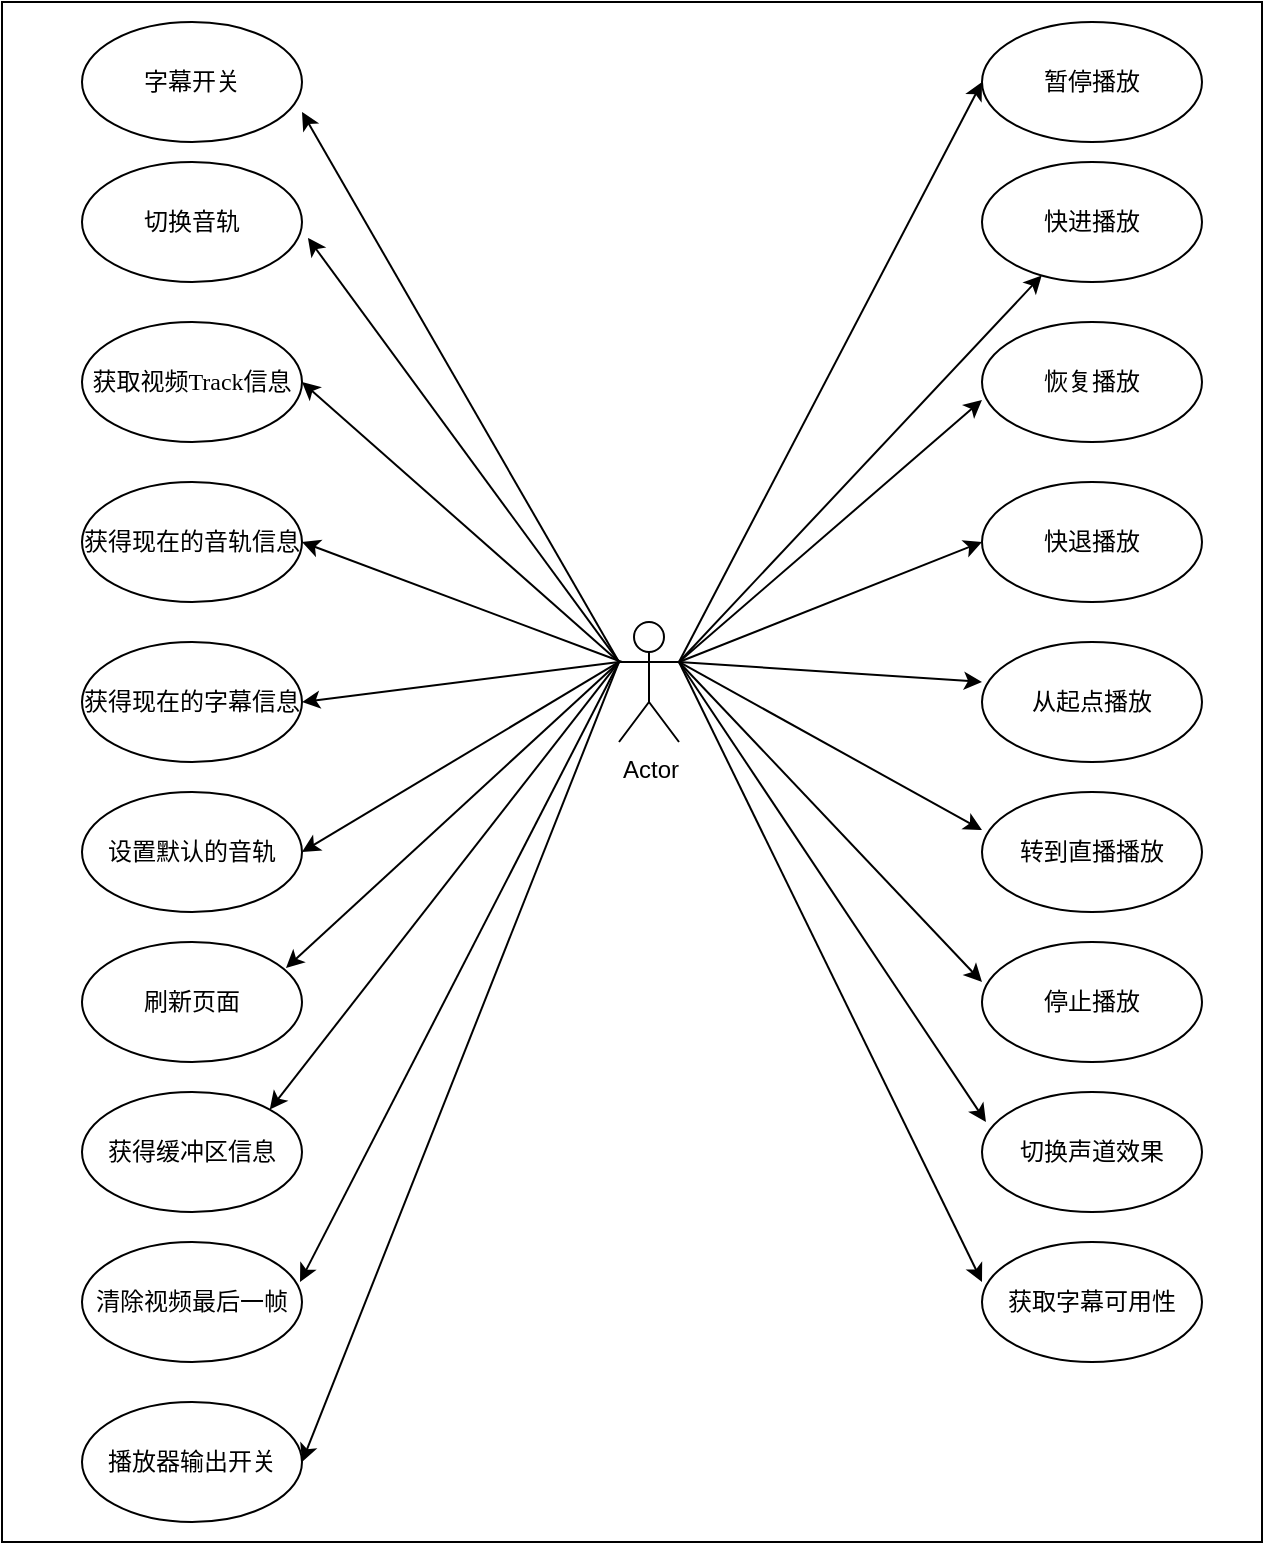 <mxfile version="21.1.1" type="github">
  <diagram name="第 1 页" id="hB9Hqn3jvBaKmYj8ztbo">
    <mxGraphModel dx="1372" dy="752" grid="1" gridSize="10" guides="1" tooltips="1" connect="1" arrows="1" fold="1" page="1" pageScale="1" pageWidth="827" pageHeight="1169" math="0" shadow="0">
      <root>
        <mxCell id="0" />
        <mxCell id="1" parent="0" />
        <mxCell id="nq2ZWfpmDU78yf5nLFmd-41" value="" style="rounded=0;whiteSpace=wrap;html=1;" vertex="1" parent="1">
          <mxGeometry x="90" y="130" width="630" height="770" as="geometry" />
        </mxCell>
        <mxCell id="nq2ZWfpmDU78yf5nLFmd-22" style="edgeStyle=none;rounded=0;orthogonalLoop=1;jettySize=auto;html=1;exitX=1;exitY=0.333;exitDx=0;exitDy=0;exitPerimeter=0;entryX=0;entryY=0.5;entryDx=0;entryDy=0;movable=0;resizable=0;rotatable=0;deletable=0;editable=0;locked=1;connectable=0;" edge="1" parent="1" source="nq2ZWfpmDU78yf5nLFmd-1" target="nq2ZWfpmDU78yf5nLFmd-2">
          <mxGeometry relative="1" as="geometry" />
        </mxCell>
        <mxCell id="nq2ZWfpmDU78yf5nLFmd-23" style="edgeStyle=none;rounded=0;orthogonalLoop=1;jettySize=auto;html=1;exitX=1;exitY=0.333;exitDx=0;exitDy=0;exitPerimeter=0;movable=0;resizable=0;rotatable=0;deletable=0;editable=0;locked=1;connectable=0;" edge="1" parent="1" source="nq2ZWfpmDU78yf5nLFmd-1" target="nq2ZWfpmDU78yf5nLFmd-3">
          <mxGeometry relative="1" as="geometry" />
        </mxCell>
        <mxCell id="nq2ZWfpmDU78yf5nLFmd-24" style="edgeStyle=none;rounded=0;orthogonalLoop=1;jettySize=auto;html=1;exitX=1;exitY=0.333;exitDx=0;exitDy=0;exitPerimeter=0;entryX=0;entryY=0.65;entryDx=0;entryDy=0;entryPerimeter=0;movable=0;resizable=0;rotatable=0;deletable=0;editable=0;locked=1;connectable=0;" edge="1" parent="1" source="nq2ZWfpmDU78yf5nLFmd-1" target="nq2ZWfpmDU78yf5nLFmd-4">
          <mxGeometry relative="1" as="geometry" />
        </mxCell>
        <mxCell id="nq2ZWfpmDU78yf5nLFmd-25" style="edgeStyle=none;rounded=0;orthogonalLoop=1;jettySize=auto;html=1;exitX=1;exitY=0.333;exitDx=0;exitDy=0;exitPerimeter=0;entryX=0;entryY=0.5;entryDx=0;entryDy=0;movable=0;resizable=0;rotatable=0;deletable=0;editable=0;locked=1;connectable=0;" edge="1" parent="1" source="nq2ZWfpmDU78yf5nLFmd-1" target="nq2ZWfpmDU78yf5nLFmd-5">
          <mxGeometry relative="1" as="geometry" />
        </mxCell>
        <mxCell id="nq2ZWfpmDU78yf5nLFmd-26" style="edgeStyle=none;rounded=0;orthogonalLoop=1;jettySize=auto;html=1;exitX=1;exitY=0.333;exitDx=0;exitDy=0;exitPerimeter=0;entryX=0;entryY=0.333;entryDx=0;entryDy=0;entryPerimeter=0;movable=0;resizable=0;rotatable=0;deletable=0;editable=0;locked=1;connectable=0;" edge="1" parent="1" source="nq2ZWfpmDU78yf5nLFmd-1" target="nq2ZWfpmDU78yf5nLFmd-6">
          <mxGeometry relative="1" as="geometry" />
        </mxCell>
        <mxCell id="nq2ZWfpmDU78yf5nLFmd-27" style="edgeStyle=none;rounded=0;orthogonalLoop=1;jettySize=auto;html=1;exitX=1;exitY=0.333;exitDx=0;exitDy=0;exitPerimeter=0;entryX=0;entryY=0.317;entryDx=0;entryDy=0;entryPerimeter=0;movable=0;resizable=0;rotatable=0;deletable=0;editable=0;locked=1;connectable=0;" edge="1" parent="1" source="nq2ZWfpmDU78yf5nLFmd-1" target="nq2ZWfpmDU78yf5nLFmd-7">
          <mxGeometry relative="1" as="geometry" />
        </mxCell>
        <mxCell id="nq2ZWfpmDU78yf5nLFmd-28" style="edgeStyle=none;rounded=0;orthogonalLoop=1;jettySize=auto;html=1;exitX=1;exitY=0.333;exitDx=0;exitDy=0;exitPerimeter=0;entryX=0;entryY=0.333;entryDx=0;entryDy=0;entryPerimeter=0;movable=0;resizable=0;rotatable=0;deletable=0;editable=0;locked=1;connectable=0;" edge="1" parent="1" source="nq2ZWfpmDU78yf5nLFmd-1" target="nq2ZWfpmDU78yf5nLFmd-8">
          <mxGeometry relative="1" as="geometry" />
        </mxCell>
        <mxCell id="nq2ZWfpmDU78yf5nLFmd-29" style="edgeStyle=none;rounded=0;orthogonalLoop=1;jettySize=auto;html=1;exitX=1;exitY=0.333;exitDx=0;exitDy=0;exitPerimeter=0;entryX=0;entryY=0.333;entryDx=0;entryDy=0;entryPerimeter=0;movable=0;resizable=0;rotatable=0;deletable=0;editable=0;locked=1;connectable=0;" edge="1" parent="1" source="nq2ZWfpmDU78yf5nLFmd-1" target="nq2ZWfpmDU78yf5nLFmd-10">
          <mxGeometry relative="1" as="geometry" />
        </mxCell>
        <mxCell id="nq2ZWfpmDU78yf5nLFmd-30" style="edgeStyle=none;rounded=0;orthogonalLoop=1;jettySize=auto;html=1;exitX=1;exitY=0.333;exitDx=0;exitDy=0;exitPerimeter=0;entryX=0.018;entryY=0.25;entryDx=0;entryDy=0;entryPerimeter=0;movable=0;resizable=0;rotatable=0;deletable=0;editable=0;locked=1;connectable=0;" edge="1" parent="1" source="nq2ZWfpmDU78yf5nLFmd-1" target="nq2ZWfpmDU78yf5nLFmd-9">
          <mxGeometry relative="1" as="geometry" />
        </mxCell>
        <mxCell id="nq2ZWfpmDU78yf5nLFmd-31" style="edgeStyle=none;rounded=0;orthogonalLoop=1;jettySize=auto;html=1;exitX=0;exitY=0.333;exitDx=0;exitDy=0;exitPerimeter=0;entryX=1;entryY=0.75;entryDx=0;entryDy=0;entryPerimeter=0;movable=0;resizable=0;rotatable=0;deletable=0;editable=0;locked=1;connectable=0;" edge="1" parent="1" source="nq2ZWfpmDU78yf5nLFmd-1" target="nq2ZWfpmDU78yf5nLFmd-11">
          <mxGeometry relative="1" as="geometry" />
        </mxCell>
        <mxCell id="nq2ZWfpmDU78yf5nLFmd-32" style="edgeStyle=none;rounded=0;orthogonalLoop=1;jettySize=auto;html=1;exitX=0;exitY=0.333;exitDx=0;exitDy=0;exitPerimeter=0;entryX=1.027;entryY=0.633;entryDx=0;entryDy=0;entryPerimeter=0;movable=0;resizable=0;rotatable=0;deletable=0;editable=0;locked=1;connectable=0;" edge="1" parent="1" source="nq2ZWfpmDU78yf5nLFmd-1" target="nq2ZWfpmDU78yf5nLFmd-12">
          <mxGeometry relative="1" as="geometry" />
        </mxCell>
        <mxCell id="nq2ZWfpmDU78yf5nLFmd-33" style="edgeStyle=none;rounded=0;orthogonalLoop=1;jettySize=auto;html=1;exitX=0;exitY=0.333;exitDx=0;exitDy=0;exitPerimeter=0;entryX=1;entryY=0.5;entryDx=0;entryDy=0;movable=0;resizable=0;rotatable=0;deletable=0;editable=0;locked=1;connectable=0;" edge="1" parent="1" source="nq2ZWfpmDU78yf5nLFmd-1" target="nq2ZWfpmDU78yf5nLFmd-13">
          <mxGeometry relative="1" as="geometry" />
        </mxCell>
        <mxCell id="nq2ZWfpmDU78yf5nLFmd-34" style="edgeStyle=none;rounded=0;orthogonalLoop=1;jettySize=auto;html=1;entryX=1;entryY=0.5;entryDx=0;entryDy=0;movable=0;resizable=0;rotatable=0;deletable=0;editable=0;locked=1;connectable=0;" edge="1" parent="1" target="nq2ZWfpmDU78yf5nLFmd-14">
          <mxGeometry relative="1" as="geometry">
            <mxPoint x="400" y="460" as="sourcePoint" />
          </mxGeometry>
        </mxCell>
        <mxCell id="nq2ZWfpmDU78yf5nLFmd-35" style="edgeStyle=none;rounded=0;orthogonalLoop=1;jettySize=auto;html=1;exitX=0;exitY=0.333;exitDx=0;exitDy=0;exitPerimeter=0;entryX=1;entryY=0.5;entryDx=0;entryDy=0;movable=0;resizable=0;rotatable=0;deletable=0;editable=0;locked=1;connectable=0;" edge="1" parent="1" source="nq2ZWfpmDU78yf5nLFmd-1" target="nq2ZWfpmDU78yf5nLFmd-15">
          <mxGeometry relative="1" as="geometry" />
        </mxCell>
        <mxCell id="nq2ZWfpmDU78yf5nLFmd-36" style="edgeStyle=none;rounded=0;orthogonalLoop=1;jettySize=auto;html=1;exitX=0;exitY=0.333;exitDx=0;exitDy=0;exitPerimeter=0;entryX=1;entryY=0.5;entryDx=0;entryDy=0;movable=0;resizable=0;rotatable=0;deletable=0;editable=0;locked=1;connectable=0;" edge="1" parent="1" source="nq2ZWfpmDU78yf5nLFmd-1" target="nq2ZWfpmDU78yf5nLFmd-16">
          <mxGeometry relative="1" as="geometry" />
        </mxCell>
        <mxCell id="nq2ZWfpmDU78yf5nLFmd-37" style="edgeStyle=none;rounded=0;orthogonalLoop=1;jettySize=auto;html=1;exitX=0;exitY=0.333;exitDx=0;exitDy=0;exitPerimeter=0;entryX=0.927;entryY=0.217;entryDx=0;entryDy=0;entryPerimeter=0;movable=0;resizable=0;rotatable=0;deletable=0;editable=0;locked=1;connectable=0;" edge="1" parent="1" source="nq2ZWfpmDU78yf5nLFmd-1" target="nq2ZWfpmDU78yf5nLFmd-17">
          <mxGeometry relative="1" as="geometry" />
        </mxCell>
        <mxCell id="nq2ZWfpmDU78yf5nLFmd-38" style="edgeStyle=none;rounded=0;orthogonalLoop=1;jettySize=auto;html=1;exitX=0;exitY=0.333;exitDx=0;exitDy=0;exitPerimeter=0;entryX=1;entryY=0;entryDx=0;entryDy=0;movable=0;resizable=0;rotatable=0;deletable=0;editable=0;locked=1;connectable=0;" edge="1" parent="1" source="nq2ZWfpmDU78yf5nLFmd-1" target="nq2ZWfpmDU78yf5nLFmd-18">
          <mxGeometry relative="1" as="geometry" />
        </mxCell>
        <mxCell id="nq2ZWfpmDU78yf5nLFmd-39" style="edgeStyle=none;rounded=0;orthogonalLoop=1;jettySize=auto;html=1;exitX=0;exitY=0.333;exitDx=0;exitDy=0;exitPerimeter=0;entryX=0.991;entryY=0.333;entryDx=0;entryDy=0;entryPerimeter=0;movable=0;resizable=0;rotatable=0;deletable=0;editable=0;locked=1;connectable=0;" edge="1" parent="1" source="nq2ZWfpmDU78yf5nLFmd-1" target="nq2ZWfpmDU78yf5nLFmd-20">
          <mxGeometry relative="1" as="geometry" />
        </mxCell>
        <mxCell id="nq2ZWfpmDU78yf5nLFmd-40" style="edgeStyle=none;rounded=0;orthogonalLoop=1;jettySize=auto;html=1;exitX=0;exitY=0.333;exitDx=0;exitDy=0;exitPerimeter=0;entryX=1;entryY=0.5;entryDx=0;entryDy=0;movable=0;resizable=0;rotatable=0;deletable=0;editable=0;locked=1;connectable=0;" edge="1" parent="1" source="nq2ZWfpmDU78yf5nLFmd-1" target="nq2ZWfpmDU78yf5nLFmd-19">
          <mxGeometry relative="1" as="geometry" />
        </mxCell>
        <mxCell id="nq2ZWfpmDU78yf5nLFmd-1" value="Actor" style="shape=umlActor;verticalLabelPosition=bottom;verticalAlign=top;html=1;outlineConnect=0;movable=1;resizable=1;rotatable=1;deletable=1;editable=1;locked=0;connectable=1;" vertex="1" parent="1">
          <mxGeometry x="398.5" y="440" width="30" height="60" as="geometry" />
        </mxCell>
        <mxCell id="nq2ZWfpmDU78yf5nLFmd-2" value="暂停播放" style="ellipse;whiteSpace=wrap;html=1;movable=0;resizable=0;rotatable=0;deletable=0;editable=0;locked=1;connectable=0;" vertex="1" parent="1">
          <mxGeometry x="580" y="140" width="110" height="60" as="geometry" />
        </mxCell>
        <mxCell id="nq2ZWfpmDU78yf5nLFmd-3" value="快进播放" style="ellipse;whiteSpace=wrap;html=1;movable=0;resizable=0;rotatable=0;deletable=0;editable=0;locked=1;connectable=0;" vertex="1" parent="1">
          <mxGeometry x="580" y="210" width="110" height="60" as="geometry" />
        </mxCell>
        <mxCell id="nq2ZWfpmDU78yf5nLFmd-4" value="恢复播放" style="ellipse;whiteSpace=wrap;html=1;movable=0;resizable=0;rotatable=0;deletable=0;editable=0;locked=1;connectable=0;" vertex="1" parent="1">
          <mxGeometry x="580" y="290" width="110" height="60" as="geometry" />
        </mxCell>
        <mxCell id="nq2ZWfpmDU78yf5nLFmd-5" value="快退播放" style="ellipse;whiteSpace=wrap;html=1;movable=1;resizable=1;rotatable=1;deletable=1;editable=1;locked=0;connectable=1;" vertex="1" parent="1">
          <mxGeometry x="580" y="370" width="110" height="60" as="geometry" />
        </mxCell>
        <mxCell id="nq2ZWfpmDU78yf5nLFmd-6" value="从起点播放" style="ellipse;whiteSpace=wrap;html=1;movable=0;resizable=0;rotatable=0;deletable=0;editable=0;locked=1;connectable=0;" vertex="1" parent="1">
          <mxGeometry x="580" y="450" width="110" height="60" as="geometry" />
        </mxCell>
        <mxCell id="nq2ZWfpmDU78yf5nLFmd-7" value="&lt;div&gt;转到直播播放&lt;/div&gt;" style="ellipse;whiteSpace=wrap;html=1;movable=0;resizable=0;rotatable=0;deletable=0;editable=0;locked=1;connectable=0;" vertex="1" parent="1">
          <mxGeometry x="580" y="525" width="110" height="60" as="geometry" />
        </mxCell>
        <mxCell id="nq2ZWfpmDU78yf5nLFmd-8" value="停止播放" style="ellipse;whiteSpace=wrap;html=1;movable=0;resizable=0;rotatable=0;deletable=0;editable=0;locked=1;connectable=0;" vertex="1" parent="1">
          <mxGeometry x="580" y="600" width="110" height="60" as="geometry" />
        </mxCell>
        <mxCell id="nq2ZWfpmDU78yf5nLFmd-9" value="切换声道效果" style="ellipse;whiteSpace=wrap;html=1;movable=0;resizable=0;rotatable=0;deletable=0;editable=0;locked=1;connectable=0;" vertex="1" parent="1">
          <mxGeometry x="580" y="675" width="110" height="60" as="geometry" />
        </mxCell>
        <mxCell id="nq2ZWfpmDU78yf5nLFmd-10" value="获取字幕可用性" style="ellipse;whiteSpace=wrap;html=1;movable=1;resizable=1;rotatable=1;deletable=1;editable=1;locked=0;connectable=1;" vertex="1" parent="1">
          <mxGeometry x="580" y="750" width="110" height="60" as="geometry" />
        </mxCell>
        <mxCell id="nq2ZWfpmDU78yf5nLFmd-11" value="字幕开关" style="ellipse;whiteSpace=wrap;html=1;movable=0;resizable=0;rotatable=0;deletable=0;editable=0;locked=1;connectable=0;" vertex="1" parent="1">
          <mxGeometry x="130" y="140" width="110" height="60" as="geometry" />
        </mxCell>
        <mxCell id="nq2ZWfpmDU78yf5nLFmd-12" value="切换音轨" style="ellipse;whiteSpace=wrap;html=1;movable=0;resizable=0;rotatable=0;deletable=0;editable=0;locked=1;connectable=0;" vertex="1" parent="1">
          <mxGeometry x="130" y="210" width="110" height="60" as="geometry" />
        </mxCell>
        <mxCell id="nq2ZWfpmDU78yf5nLFmd-13" value="&lt;p&gt;&lt;font face=&quot;宋体&quot;&gt;获取视频&lt;/font&gt;&lt;font face=&quot;宋体&quot;&gt;Track信息&lt;/font&gt;&lt;/p&gt;" style="ellipse;whiteSpace=wrap;html=1;movable=0;resizable=0;rotatable=0;deletable=0;editable=0;locked=1;connectable=0;" vertex="1" parent="1">
          <mxGeometry x="130" y="290" width="110" height="60" as="geometry" />
        </mxCell>
        <mxCell id="nq2ZWfpmDU78yf5nLFmd-14" value="获得现在的音轨信息" style="ellipse;whiteSpace=wrap;html=1;movable=0;resizable=0;rotatable=0;deletable=0;editable=0;locked=1;connectable=0;" vertex="1" parent="1">
          <mxGeometry x="130" y="370" width="110" height="60" as="geometry" />
        </mxCell>
        <mxCell id="nq2ZWfpmDU78yf5nLFmd-15" value="获得现在的字幕信息" style="ellipse;whiteSpace=wrap;html=1;movable=0;resizable=0;rotatable=0;deletable=0;editable=0;locked=1;connectable=0;" vertex="1" parent="1">
          <mxGeometry x="130" y="450" width="110" height="60" as="geometry" />
        </mxCell>
        <mxCell id="nq2ZWfpmDU78yf5nLFmd-16" value="设置默认的音轨" style="ellipse;whiteSpace=wrap;html=1;movable=0;resizable=0;rotatable=0;deletable=0;editable=0;locked=1;connectable=0;" vertex="1" parent="1">
          <mxGeometry x="130" y="525" width="110" height="60" as="geometry" />
        </mxCell>
        <mxCell id="nq2ZWfpmDU78yf5nLFmd-17" value="刷新页面" style="ellipse;whiteSpace=wrap;html=1;movable=0;resizable=0;rotatable=0;deletable=0;editable=0;locked=1;connectable=0;" vertex="1" parent="1">
          <mxGeometry x="130" y="600" width="110" height="60" as="geometry" />
        </mxCell>
        <mxCell id="nq2ZWfpmDU78yf5nLFmd-18" value="获得缓冲区信息" style="ellipse;whiteSpace=wrap;html=1;movable=0;resizable=0;rotatable=0;deletable=0;editable=0;locked=1;connectable=0;" vertex="1" parent="1">
          <mxGeometry x="130" y="675" width="110" height="60" as="geometry" />
        </mxCell>
        <mxCell id="nq2ZWfpmDU78yf5nLFmd-19" value="播放器输出开关" style="ellipse;whiteSpace=wrap;html=1;movable=0;resizable=0;rotatable=0;deletable=0;editable=0;locked=1;connectable=0;" vertex="1" parent="1">
          <mxGeometry x="130" y="830" width="110" height="60" as="geometry" />
        </mxCell>
        <mxCell id="nq2ZWfpmDU78yf5nLFmd-20" value="清除视频最后一帧" style="ellipse;whiteSpace=wrap;html=1;movable=0;resizable=0;rotatable=0;deletable=0;editable=0;locked=1;connectable=0;" vertex="1" parent="1">
          <mxGeometry x="130" y="750" width="110" height="60" as="geometry" />
        </mxCell>
      </root>
    </mxGraphModel>
  </diagram>
</mxfile>
